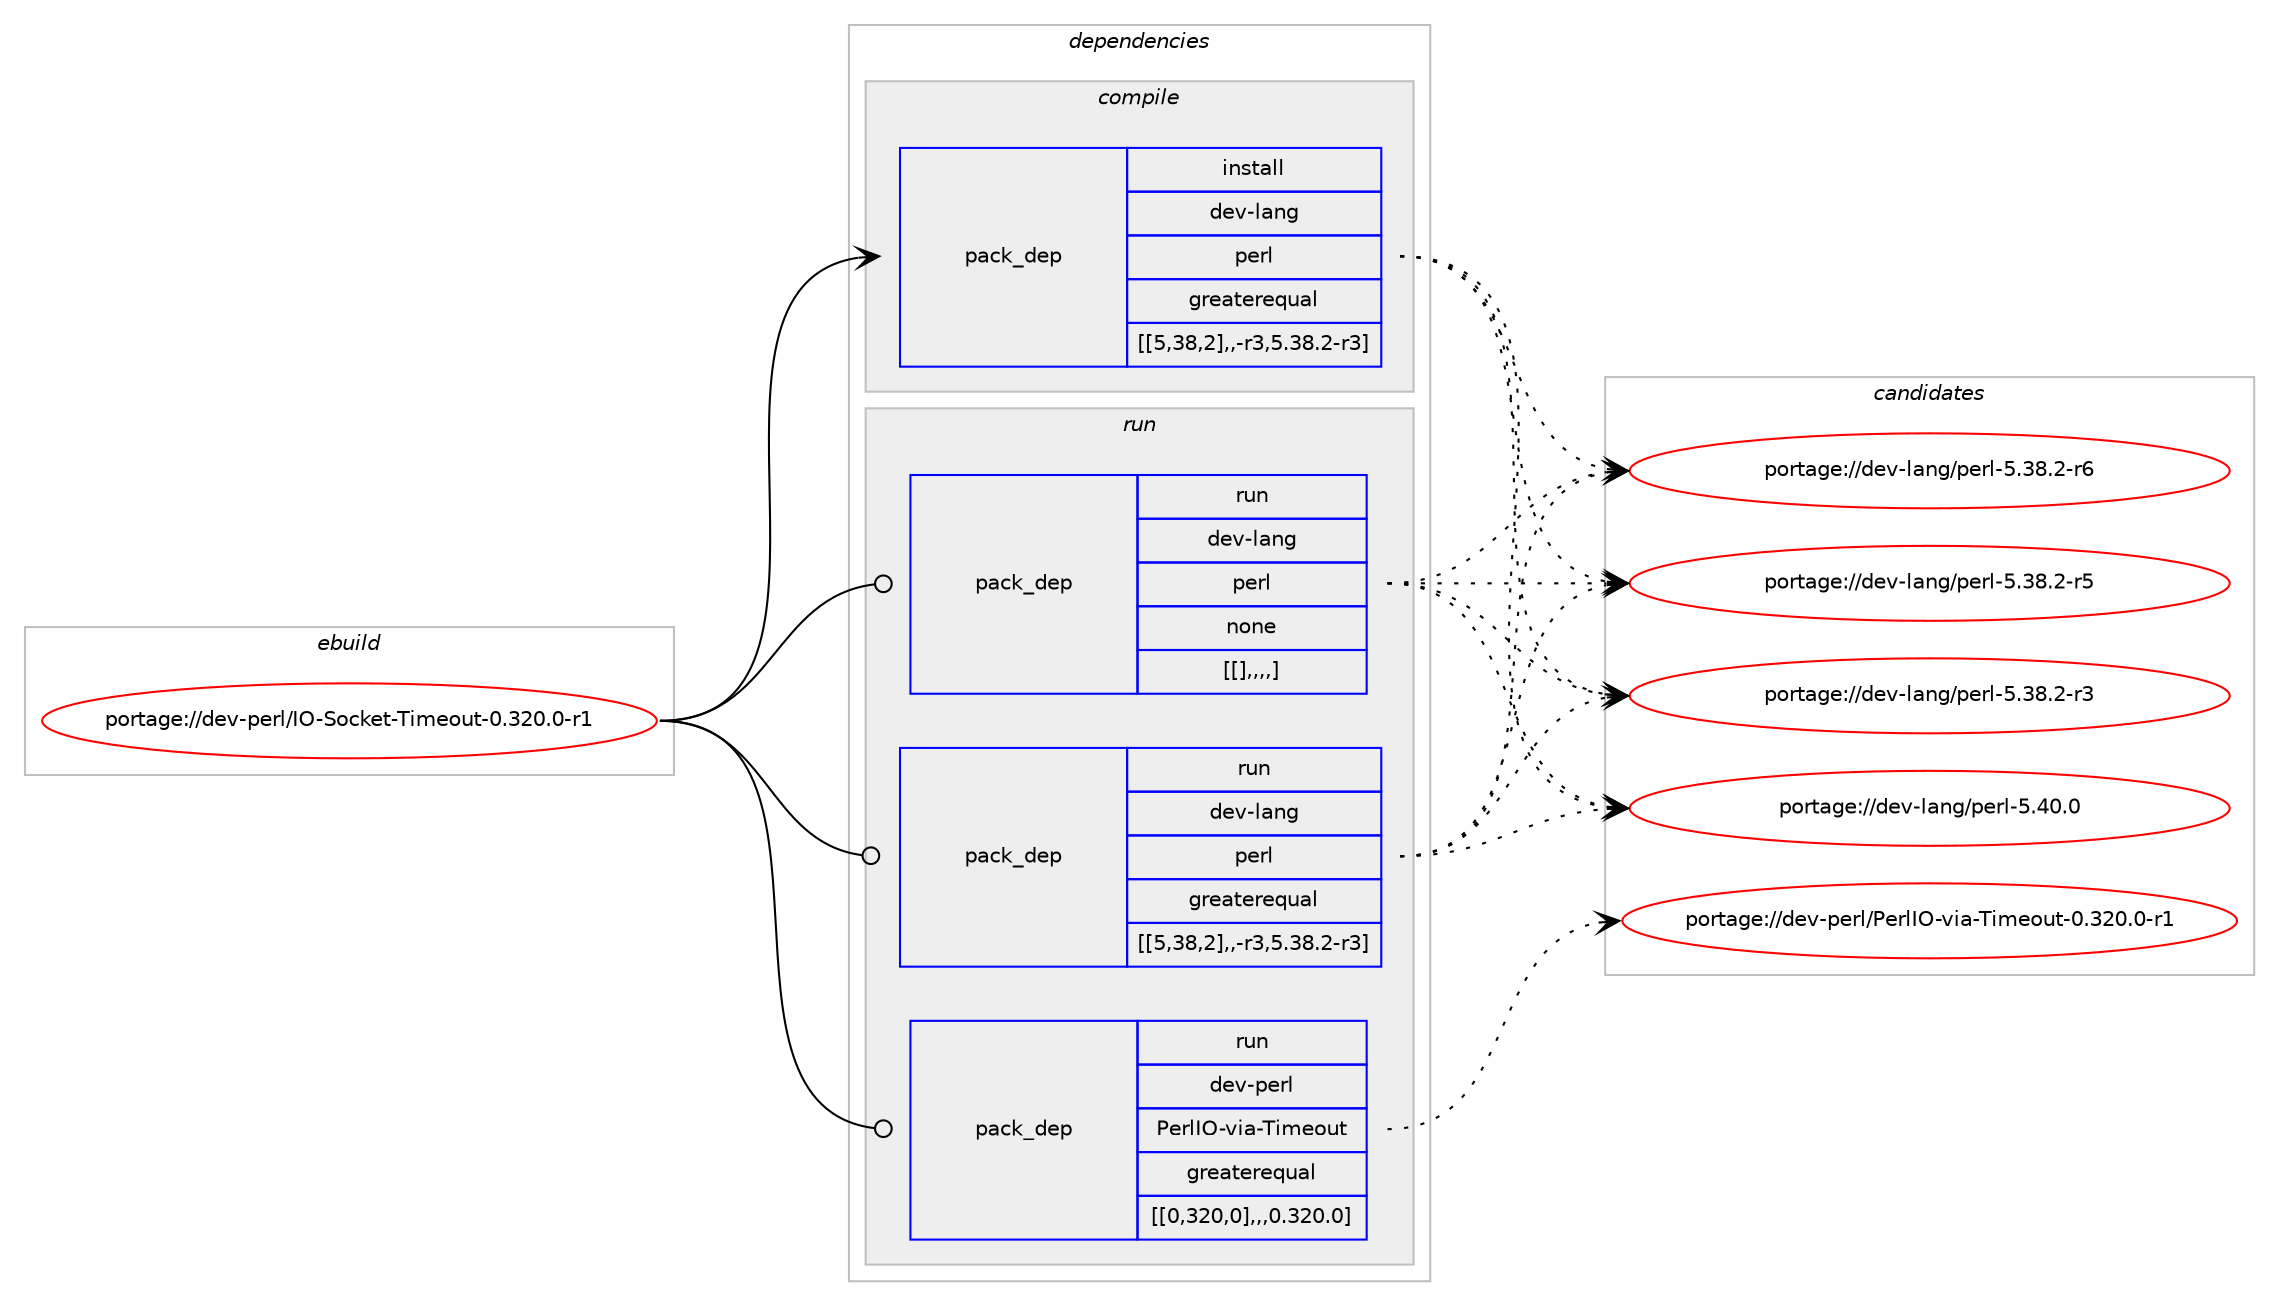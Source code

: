 digraph prolog {

# *************
# Graph options
# *************

newrank=true;
concentrate=true;
compound=true;
graph [rankdir=LR,fontname=Helvetica,fontsize=10,ranksep=1.5];#, ranksep=2.5, nodesep=0.2];
edge  [arrowhead=vee];
node  [fontname=Helvetica,fontsize=10];

# **********
# The ebuild
# **********

subgraph cluster_leftcol {
color=gray;
label=<<i>ebuild</i>>;
id [label="portage://dev-perl/IO-Socket-Timeout-0.320.0-r1", color=red, width=4, href="../dev-perl/IO-Socket-Timeout-0.320.0-r1.svg"];
}

# ****************
# The dependencies
# ****************

subgraph cluster_midcol {
color=gray;
label=<<i>dependencies</i>>;
subgraph cluster_compile {
fillcolor="#eeeeee";
style=filled;
label=<<i>compile</i>>;
subgraph pack100996 {
dependency132626 [label=<<TABLE BORDER="0" CELLBORDER="1" CELLSPACING="0" CELLPADDING="4" WIDTH="220"><TR><TD ROWSPAN="6" CELLPADDING="30">pack_dep</TD></TR><TR><TD WIDTH="110">install</TD></TR><TR><TD>dev-lang</TD></TR><TR><TD>perl</TD></TR><TR><TD>greaterequal</TD></TR><TR><TD>[[5,38,2],,-r3,5.38.2-r3]</TD></TR></TABLE>>, shape=none, color=blue];
}
id:e -> dependency132626:w [weight=20,style="solid",arrowhead="vee"];
}
subgraph cluster_compileandrun {
fillcolor="#eeeeee";
style=filled;
label=<<i>compile and run</i>>;
}
subgraph cluster_run {
fillcolor="#eeeeee";
style=filled;
label=<<i>run</i>>;
subgraph pack100997 {
dependency132627 [label=<<TABLE BORDER="0" CELLBORDER="1" CELLSPACING="0" CELLPADDING="4" WIDTH="220"><TR><TD ROWSPAN="6" CELLPADDING="30">pack_dep</TD></TR><TR><TD WIDTH="110">run</TD></TR><TR><TD>dev-lang</TD></TR><TR><TD>perl</TD></TR><TR><TD>greaterequal</TD></TR><TR><TD>[[5,38,2],,-r3,5.38.2-r3]</TD></TR></TABLE>>, shape=none, color=blue];
}
id:e -> dependency132627:w [weight=20,style="solid",arrowhead="odot"];
subgraph pack100998 {
dependency132628 [label=<<TABLE BORDER="0" CELLBORDER="1" CELLSPACING="0" CELLPADDING="4" WIDTH="220"><TR><TD ROWSPAN="6" CELLPADDING="30">pack_dep</TD></TR><TR><TD WIDTH="110">run</TD></TR><TR><TD>dev-lang</TD></TR><TR><TD>perl</TD></TR><TR><TD>none</TD></TR><TR><TD>[[],,,,]</TD></TR></TABLE>>, shape=none, color=blue];
}
id:e -> dependency132628:w [weight=20,style="solid",arrowhead="odot"];
subgraph pack100999 {
dependency132629 [label=<<TABLE BORDER="0" CELLBORDER="1" CELLSPACING="0" CELLPADDING="4" WIDTH="220"><TR><TD ROWSPAN="6" CELLPADDING="30">pack_dep</TD></TR><TR><TD WIDTH="110">run</TD></TR><TR><TD>dev-perl</TD></TR><TR><TD>PerlIO-via-Timeout</TD></TR><TR><TD>greaterequal</TD></TR><TR><TD>[[0,320,0],,,0.320.0]</TD></TR></TABLE>>, shape=none, color=blue];
}
id:e -> dependency132629:w [weight=20,style="solid",arrowhead="odot"];
}
}

# **************
# The candidates
# **************

subgraph cluster_choices {
rank=same;
color=gray;
label=<<i>candidates</i>>;

subgraph choice100996 {
color=black;
nodesep=1;
choice10010111845108971101034711210111410845534652484648 [label="portage://dev-lang/perl-5.40.0", color=red, width=4,href="../dev-lang/perl-5.40.0.svg"];
choice100101118451089711010347112101114108455346515646504511454 [label="portage://dev-lang/perl-5.38.2-r6", color=red, width=4,href="../dev-lang/perl-5.38.2-r6.svg"];
choice100101118451089711010347112101114108455346515646504511453 [label="portage://dev-lang/perl-5.38.2-r5", color=red, width=4,href="../dev-lang/perl-5.38.2-r5.svg"];
choice100101118451089711010347112101114108455346515646504511451 [label="portage://dev-lang/perl-5.38.2-r3", color=red, width=4,href="../dev-lang/perl-5.38.2-r3.svg"];
dependency132626:e -> choice10010111845108971101034711210111410845534652484648:w [style=dotted,weight="100"];
dependency132626:e -> choice100101118451089711010347112101114108455346515646504511454:w [style=dotted,weight="100"];
dependency132626:e -> choice100101118451089711010347112101114108455346515646504511453:w [style=dotted,weight="100"];
dependency132626:e -> choice100101118451089711010347112101114108455346515646504511451:w [style=dotted,weight="100"];
}
subgraph choice100997 {
color=black;
nodesep=1;
choice10010111845108971101034711210111410845534652484648 [label="portage://dev-lang/perl-5.40.0", color=red, width=4,href="../dev-lang/perl-5.40.0.svg"];
choice100101118451089711010347112101114108455346515646504511454 [label="portage://dev-lang/perl-5.38.2-r6", color=red, width=4,href="../dev-lang/perl-5.38.2-r6.svg"];
choice100101118451089711010347112101114108455346515646504511453 [label="portage://dev-lang/perl-5.38.2-r5", color=red, width=4,href="../dev-lang/perl-5.38.2-r5.svg"];
choice100101118451089711010347112101114108455346515646504511451 [label="portage://dev-lang/perl-5.38.2-r3", color=red, width=4,href="../dev-lang/perl-5.38.2-r3.svg"];
dependency132627:e -> choice10010111845108971101034711210111410845534652484648:w [style=dotted,weight="100"];
dependency132627:e -> choice100101118451089711010347112101114108455346515646504511454:w [style=dotted,weight="100"];
dependency132627:e -> choice100101118451089711010347112101114108455346515646504511453:w [style=dotted,weight="100"];
dependency132627:e -> choice100101118451089711010347112101114108455346515646504511451:w [style=dotted,weight="100"];
}
subgraph choice100998 {
color=black;
nodesep=1;
choice10010111845108971101034711210111410845534652484648 [label="portage://dev-lang/perl-5.40.0", color=red, width=4,href="../dev-lang/perl-5.40.0.svg"];
choice100101118451089711010347112101114108455346515646504511454 [label="portage://dev-lang/perl-5.38.2-r6", color=red, width=4,href="../dev-lang/perl-5.38.2-r6.svg"];
choice100101118451089711010347112101114108455346515646504511453 [label="portage://dev-lang/perl-5.38.2-r5", color=red, width=4,href="../dev-lang/perl-5.38.2-r5.svg"];
choice100101118451089711010347112101114108455346515646504511451 [label="portage://dev-lang/perl-5.38.2-r3", color=red, width=4,href="../dev-lang/perl-5.38.2-r3.svg"];
dependency132628:e -> choice10010111845108971101034711210111410845534652484648:w [style=dotted,weight="100"];
dependency132628:e -> choice100101118451089711010347112101114108455346515646504511454:w [style=dotted,weight="100"];
dependency132628:e -> choice100101118451089711010347112101114108455346515646504511453:w [style=dotted,weight="100"];
dependency132628:e -> choice100101118451089711010347112101114108455346515646504511451:w [style=dotted,weight="100"];
}
subgraph choice100999 {
color=black;
nodesep=1;
choice10010111845112101114108478010111410873794511810597458410510910111111711645484651504846484511449 [label="portage://dev-perl/PerlIO-via-Timeout-0.320.0-r1", color=red, width=4,href="../dev-perl/PerlIO-via-Timeout-0.320.0-r1.svg"];
dependency132629:e -> choice10010111845112101114108478010111410873794511810597458410510910111111711645484651504846484511449:w [style=dotted,weight="100"];
}
}

}
